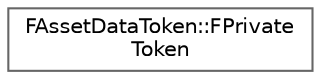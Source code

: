 digraph "Graphical Class Hierarchy"
{
 // INTERACTIVE_SVG=YES
 // LATEX_PDF_SIZE
  bgcolor="transparent";
  edge [fontname=Helvetica,fontsize=10,labelfontname=Helvetica,labelfontsize=10];
  node [fontname=Helvetica,fontsize=10,shape=box,height=0.2,width=0.4];
  rankdir="LR";
  Node0 [id="Node000000",label="FAssetDataToken::FPrivate\lToken",height=0.2,width=0.4,color="grey40", fillcolor="white", style="filled",URL="$de/d06/structFAssetDataToken_1_1FPrivateToken.html",tooltip=" "];
}
